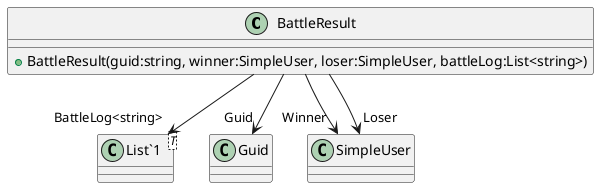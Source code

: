 @startuml
class BattleResult {
    + BattleResult(guid:string, winner:SimpleUser, loser:SimpleUser, battleLog:List<string>)
}
class "List`1"<T> {
}
BattleResult --> "Guid" Guid
BattleResult --> "Winner" SimpleUser
BattleResult --> "Loser" SimpleUser
BattleResult --> "BattleLog<string>" "List`1"
@enduml
